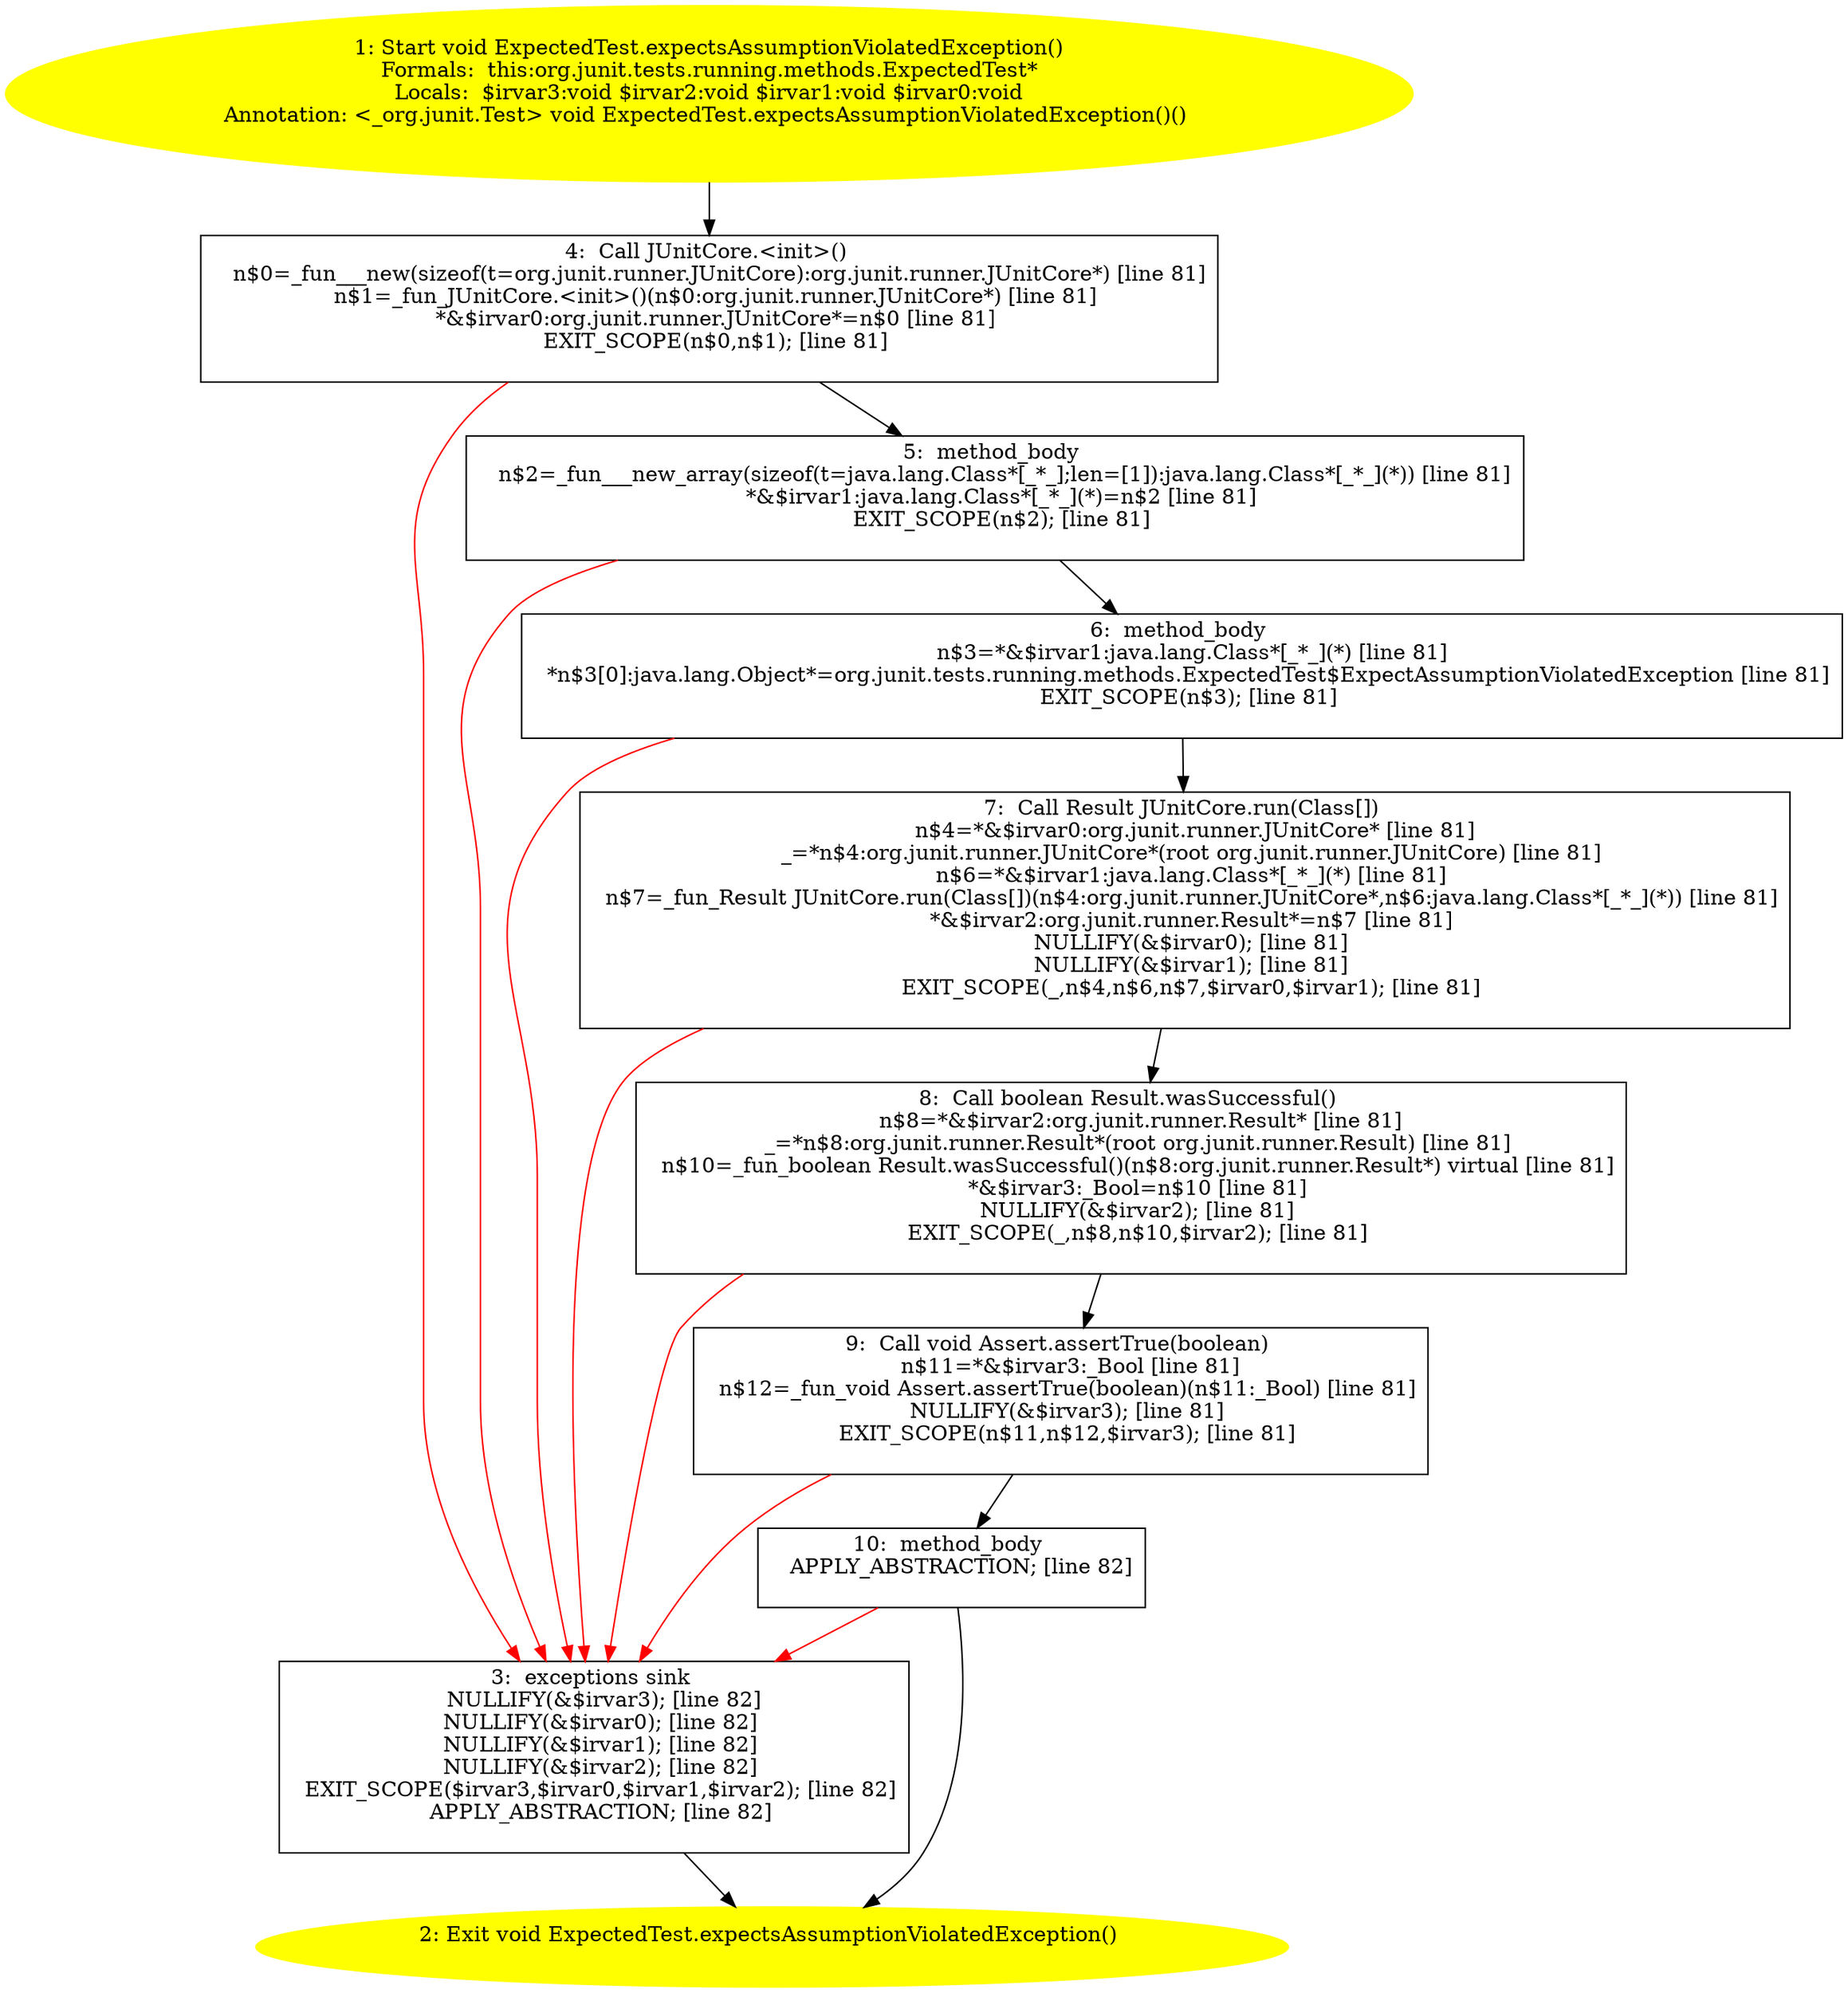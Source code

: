 /* @generated */
digraph cfg {
"org.junit.tests.running.methods.ExpectedTest.expectsAssumptionViolatedException():void.0888eca6747a0e6bf7bc550c5d84abf8_1" [label="1: Start void ExpectedTest.expectsAssumptionViolatedException()\nFormals:  this:org.junit.tests.running.methods.ExpectedTest*\nLocals:  $irvar3:void $irvar2:void $irvar1:void $irvar0:void\nAnnotation: <_org.junit.Test> void ExpectedTest.expectsAssumptionViolatedException()() \n  " color=yellow style=filled]
	

	 "org.junit.tests.running.methods.ExpectedTest.expectsAssumptionViolatedException():void.0888eca6747a0e6bf7bc550c5d84abf8_1" -> "org.junit.tests.running.methods.ExpectedTest.expectsAssumptionViolatedException():void.0888eca6747a0e6bf7bc550c5d84abf8_4" ;
"org.junit.tests.running.methods.ExpectedTest.expectsAssumptionViolatedException():void.0888eca6747a0e6bf7bc550c5d84abf8_2" [label="2: Exit void ExpectedTest.expectsAssumptionViolatedException() \n  " color=yellow style=filled]
	

"org.junit.tests.running.methods.ExpectedTest.expectsAssumptionViolatedException():void.0888eca6747a0e6bf7bc550c5d84abf8_3" [label="3:  exceptions sink \n   NULLIFY(&$irvar3); [line 82]\n  NULLIFY(&$irvar0); [line 82]\n  NULLIFY(&$irvar1); [line 82]\n  NULLIFY(&$irvar2); [line 82]\n  EXIT_SCOPE($irvar3,$irvar0,$irvar1,$irvar2); [line 82]\n  APPLY_ABSTRACTION; [line 82]\n " shape="box"]
	

	 "org.junit.tests.running.methods.ExpectedTest.expectsAssumptionViolatedException():void.0888eca6747a0e6bf7bc550c5d84abf8_3" -> "org.junit.tests.running.methods.ExpectedTest.expectsAssumptionViolatedException():void.0888eca6747a0e6bf7bc550c5d84abf8_2" ;
"org.junit.tests.running.methods.ExpectedTest.expectsAssumptionViolatedException():void.0888eca6747a0e6bf7bc550c5d84abf8_4" [label="4:  Call JUnitCore.<init>() \n   n$0=_fun___new(sizeof(t=org.junit.runner.JUnitCore):org.junit.runner.JUnitCore*) [line 81]\n  n$1=_fun_JUnitCore.<init>()(n$0:org.junit.runner.JUnitCore*) [line 81]\n  *&$irvar0:org.junit.runner.JUnitCore*=n$0 [line 81]\n  EXIT_SCOPE(n$0,n$1); [line 81]\n " shape="box"]
	

	 "org.junit.tests.running.methods.ExpectedTest.expectsAssumptionViolatedException():void.0888eca6747a0e6bf7bc550c5d84abf8_4" -> "org.junit.tests.running.methods.ExpectedTest.expectsAssumptionViolatedException():void.0888eca6747a0e6bf7bc550c5d84abf8_5" ;
	 "org.junit.tests.running.methods.ExpectedTest.expectsAssumptionViolatedException():void.0888eca6747a0e6bf7bc550c5d84abf8_4" -> "org.junit.tests.running.methods.ExpectedTest.expectsAssumptionViolatedException():void.0888eca6747a0e6bf7bc550c5d84abf8_3" [color="red" ];
"org.junit.tests.running.methods.ExpectedTest.expectsAssumptionViolatedException():void.0888eca6747a0e6bf7bc550c5d84abf8_5" [label="5:  method_body \n   n$2=_fun___new_array(sizeof(t=java.lang.Class*[_*_];len=[1]):java.lang.Class*[_*_](*)) [line 81]\n  *&$irvar1:java.lang.Class*[_*_](*)=n$2 [line 81]\n  EXIT_SCOPE(n$2); [line 81]\n " shape="box"]
	

	 "org.junit.tests.running.methods.ExpectedTest.expectsAssumptionViolatedException():void.0888eca6747a0e6bf7bc550c5d84abf8_5" -> "org.junit.tests.running.methods.ExpectedTest.expectsAssumptionViolatedException():void.0888eca6747a0e6bf7bc550c5d84abf8_6" ;
	 "org.junit.tests.running.methods.ExpectedTest.expectsAssumptionViolatedException():void.0888eca6747a0e6bf7bc550c5d84abf8_5" -> "org.junit.tests.running.methods.ExpectedTest.expectsAssumptionViolatedException():void.0888eca6747a0e6bf7bc550c5d84abf8_3" [color="red" ];
"org.junit.tests.running.methods.ExpectedTest.expectsAssumptionViolatedException():void.0888eca6747a0e6bf7bc550c5d84abf8_6" [label="6:  method_body \n   n$3=*&$irvar1:java.lang.Class*[_*_](*) [line 81]\n  *n$3[0]:java.lang.Object*=org.junit.tests.running.methods.ExpectedTest$ExpectAssumptionViolatedException [line 81]\n  EXIT_SCOPE(n$3); [line 81]\n " shape="box"]
	

	 "org.junit.tests.running.methods.ExpectedTest.expectsAssumptionViolatedException():void.0888eca6747a0e6bf7bc550c5d84abf8_6" -> "org.junit.tests.running.methods.ExpectedTest.expectsAssumptionViolatedException():void.0888eca6747a0e6bf7bc550c5d84abf8_7" ;
	 "org.junit.tests.running.methods.ExpectedTest.expectsAssumptionViolatedException():void.0888eca6747a0e6bf7bc550c5d84abf8_6" -> "org.junit.tests.running.methods.ExpectedTest.expectsAssumptionViolatedException():void.0888eca6747a0e6bf7bc550c5d84abf8_3" [color="red" ];
"org.junit.tests.running.methods.ExpectedTest.expectsAssumptionViolatedException():void.0888eca6747a0e6bf7bc550c5d84abf8_7" [label="7:  Call Result JUnitCore.run(Class[]) \n   n$4=*&$irvar0:org.junit.runner.JUnitCore* [line 81]\n  _=*n$4:org.junit.runner.JUnitCore*(root org.junit.runner.JUnitCore) [line 81]\n  n$6=*&$irvar1:java.lang.Class*[_*_](*) [line 81]\n  n$7=_fun_Result JUnitCore.run(Class[])(n$4:org.junit.runner.JUnitCore*,n$6:java.lang.Class*[_*_](*)) [line 81]\n  *&$irvar2:org.junit.runner.Result*=n$7 [line 81]\n  NULLIFY(&$irvar0); [line 81]\n  NULLIFY(&$irvar1); [line 81]\n  EXIT_SCOPE(_,n$4,n$6,n$7,$irvar0,$irvar1); [line 81]\n " shape="box"]
	

	 "org.junit.tests.running.methods.ExpectedTest.expectsAssumptionViolatedException():void.0888eca6747a0e6bf7bc550c5d84abf8_7" -> "org.junit.tests.running.methods.ExpectedTest.expectsAssumptionViolatedException():void.0888eca6747a0e6bf7bc550c5d84abf8_8" ;
	 "org.junit.tests.running.methods.ExpectedTest.expectsAssumptionViolatedException():void.0888eca6747a0e6bf7bc550c5d84abf8_7" -> "org.junit.tests.running.methods.ExpectedTest.expectsAssumptionViolatedException():void.0888eca6747a0e6bf7bc550c5d84abf8_3" [color="red" ];
"org.junit.tests.running.methods.ExpectedTest.expectsAssumptionViolatedException():void.0888eca6747a0e6bf7bc550c5d84abf8_8" [label="8:  Call boolean Result.wasSuccessful() \n   n$8=*&$irvar2:org.junit.runner.Result* [line 81]\n  _=*n$8:org.junit.runner.Result*(root org.junit.runner.Result) [line 81]\n  n$10=_fun_boolean Result.wasSuccessful()(n$8:org.junit.runner.Result*) virtual [line 81]\n  *&$irvar3:_Bool=n$10 [line 81]\n  NULLIFY(&$irvar2); [line 81]\n  EXIT_SCOPE(_,n$8,n$10,$irvar2); [line 81]\n " shape="box"]
	

	 "org.junit.tests.running.methods.ExpectedTest.expectsAssumptionViolatedException():void.0888eca6747a0e6bf7bc550c5d84abf8_8" -> "org.junit.tests.running.methods.ExpectedTest.expectsAssumptionViolatedException():void.0888eca6747a0e6bf7bc550c5d84abf8_9" ;
	 "org.junit.tests.running.methods.ExpectedTest.expectsAssumptionViolatedException():void.0888eca6747a0e6bf7bc550c5d84abf8_8" -> "org.junit.tests.running.methods.ExpectedTest.expectsAssumptionViolatedException():void.0888eca6747a0e6bf7bc550c5d84abf8_3" [color="red" ];
"org.junit.tests.running.methods.ExpectedTest.expectsAssumptionViolatedException():void.0888eca6747a0e6bf7bc550c5d84abf8_9" [label="9:  Call void Assert.assertTrue(boolean) \n   n$11=*&$irvar3:_Bool [line 81]\n  n$12=_fun_void Assert.assertTrue(boolean)(n$11:_Bool) [line 81]\n  NULLIFY(&$irvar3); [line 81]\n  EXIT_SCOPE(n$11,n$12,$irvar3); [line 81]\n " shape="box"]
	

	 "org.junit.tests.running.methods.ExpectedTest.expectsAssumptionViolatedException():void.0888eca6747a0e6bf7bc550c5d84abf8_9" -> "org.junit.tests.running.methods.ExpectedTest.expectsAssumptionViolatedException():void.0888eca6747a0e6bf7bc550c5d84abf8_10" ;
	 "org.junit.tests.running.methods.ExpectedTest.expectsAssumptionViolatedException():void.0888eca6747a0e6bf7bc550c5d84abf8_9" -> "org.junit.tests.running.methods.ExpectedTest.expectsAssumptionViolatedException():void.0888eca6747a0e6bf7bc550c5d84abf8_3" [color="red" ];
"org.junit.tests.running.methods.ExpectedTest.expectsAssumptionViolatedException():void.0888eca6747a0e6bf7bc550c5d84abf8_10" [label="10:  method_body \n   APPLY_ABSTRACTION; [line 82]\n " shape="box"]
	

	 "org.junit.tests.running.methods.ExpectedTest.expectsAssumptionViolatedException():void.0888eca6747a0e6bf7bc550c5d84abf8_10" -> "org.junit.tests.running.methods.ExpectedTest.expectsAssumptionViolatedException():void.0888eca6747a0e6bf7bc550c5d84abf8_2" ;
	 "org.junit.tests.running.methods.ExpectedTest.expectsAssumptionViolatedException():void.0888eca6747a0e6bf7bc550c5d84abf8_10" -> "org.junit.tests.running.methods.ExpectedTest.expectsAssumptionViolatedException():void.0888eca6747a0e6bf7bc550c5d84abf8_3" [color="red" ];
}
